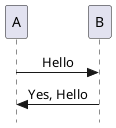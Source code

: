 @startuml helloWorld 

skinparam Style strictuml
skinparam SequenceMessageAlignment center

A -> B : Hello
A <- B : Yes, Hello

@enduml
